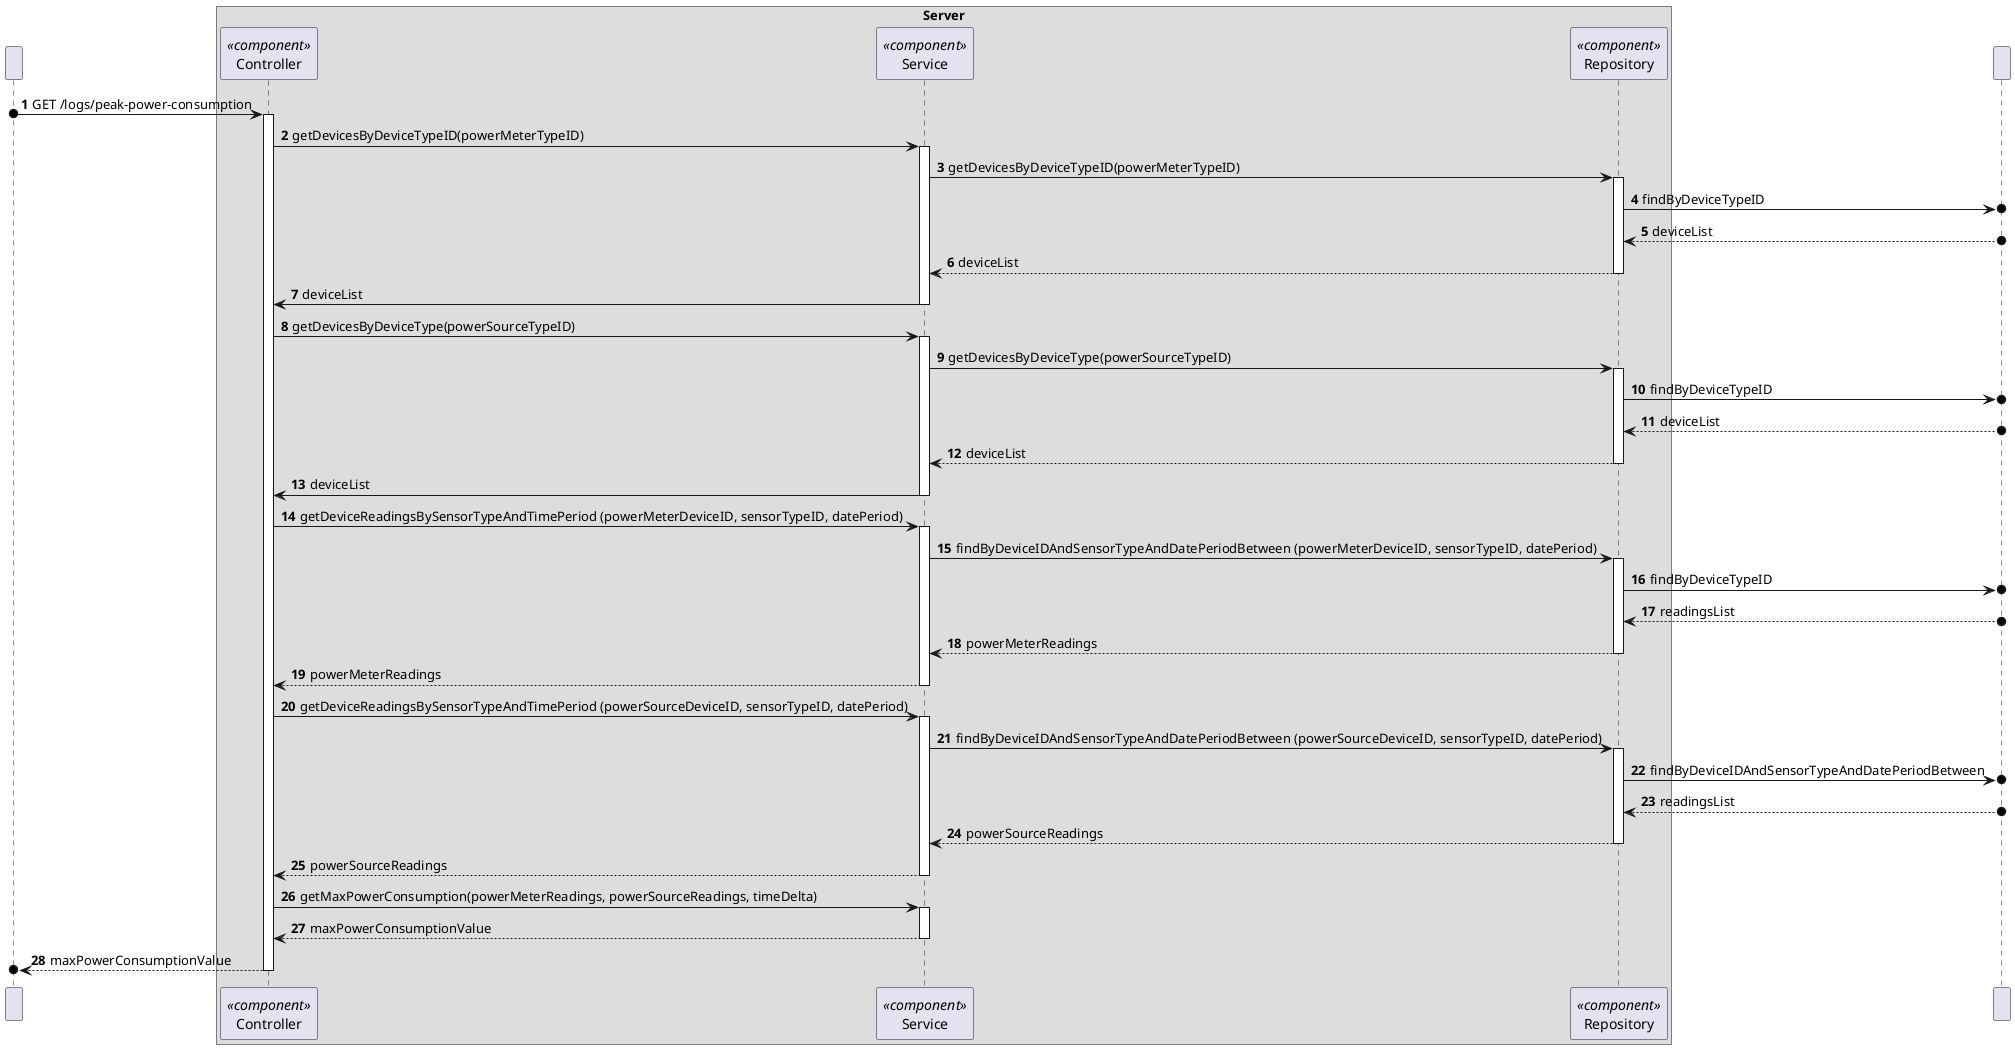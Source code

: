 @startuml
'https://plantuml.com/sequence-diagram


participant " " as HTTP

box "Server"
participant Controller as "Controller"<<component>>
participant Service as "Service"<<component>>
participant Repository as "Repository"<<component>>
end box

participant DataBase as " "

autonumber

HTTP o-> Controller : GET /logs/peak-power-consumption

activate Controller

Controller -> Service: getDevicesByDeviceTypeID(powerMeterTypeID)

activate Service

Service -> Repository: getDevicesByDeviceTypeID(powerMeterTypeID)

activate Repository

Repository ->o DataBase: findByDeviceTypeID

DataBase o--> Repository : deviceList

Repository --> Service: deviceList

deactivate Repository

Service -> Controller: deviceList

deactivate Service

'--------------------------------------------'

Controller -> Service: getDevicesByDeviceType(powerSourceTypeID)

activate Service

Service -> Repository: getDevicesByDeviceType(powerSourceTypeID)

activate Repository

Repository ->o DataBase: findByDeviceTypeID

DataBase o--> Repository : deviceList

Repository --> Service: deviceList

deactivate Repository

Service -> Controller: deviceList

deactivate Service

'--------------------------------------------'

Controller -> Service: getDeviceReadingsBySensorTypeAndTimePeriod (powerMeterDeviceID, sensorTypeID, datePeriod)

activate Service

Service -> Repository: findByDeviceIDAndSensorTypeAndDatePeriodBetween (powerMeterDeviceID, sensorTypeID, datePeriod)

activate Repository

Repository ->o DataBase: findByDeviceTypeID

DataBase o--> Repository : readingsList

Repository --> Service: powerMeterReadings

deactivate Repository

Service --> Controller: powerMeterReadings

deactivate Service

Controller -> Service: getDeviceReadingsBySensorTypeAndTimePeriod (powerSourceDeviceID, sensorTypeID, datePeriod)

'--------------------------------------------'

activate Service

Service -> Repository: findByDeviceIDAndSensorTypeAndDatePeriodBetween (powerSourceDeviceID, sensorTypeID, datePeriod)

activate Repository

Repository ->o DataBase: findByDeviceIDAndSensorTypeAndDatePeriodBetween

DataBase o--> Repository : readingsList

Repository --> Service: powerSourceReadings

deactivate Repository

Service --> Controller: powerSourceReadings

deactivate Service

Controller -> Service: getMaxPowerConsumption(powerMeterReadings, powerSourceReadings, timeDelta)

'--------------------------------------------'

activate Service

Service --> Controller: maxPowerConsumptionValue

deactivate Service

Controller -->o HTTP: maxPowerConsumptionValue

deactivate Controller

@enduml